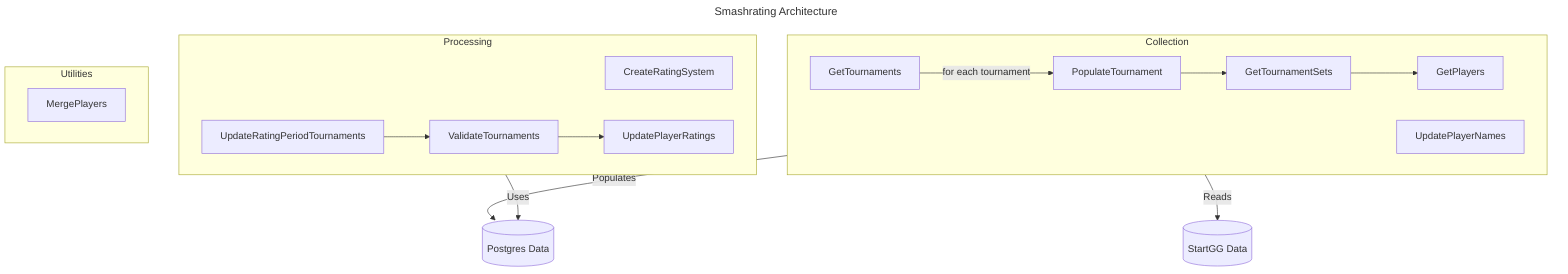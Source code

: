---
title: Smashrating Architecture
---
flowchart TD
    StartGG[("StartGG Data")]
    Postgres[("Postgres Data")]
    subgraph Collection
        GetTournaments -- "for each tournament" --> PopulateTournament 
        --> GetTournamentSets --> GetPlayers
        UpdatePlayerNames
    end
    subgraph Processing
        CreateRatingSystem
        UpdateRatingPeriodTournaments -->
        ValidateTournaments -->
        UpdatePlayerRatings
    end
    subgraph Utilities
        MergePlayers
    end
    Collection -- Reads --> StartGG
    Collection -- Populates --> Postgres
    Processing -- Uses --> Postgres